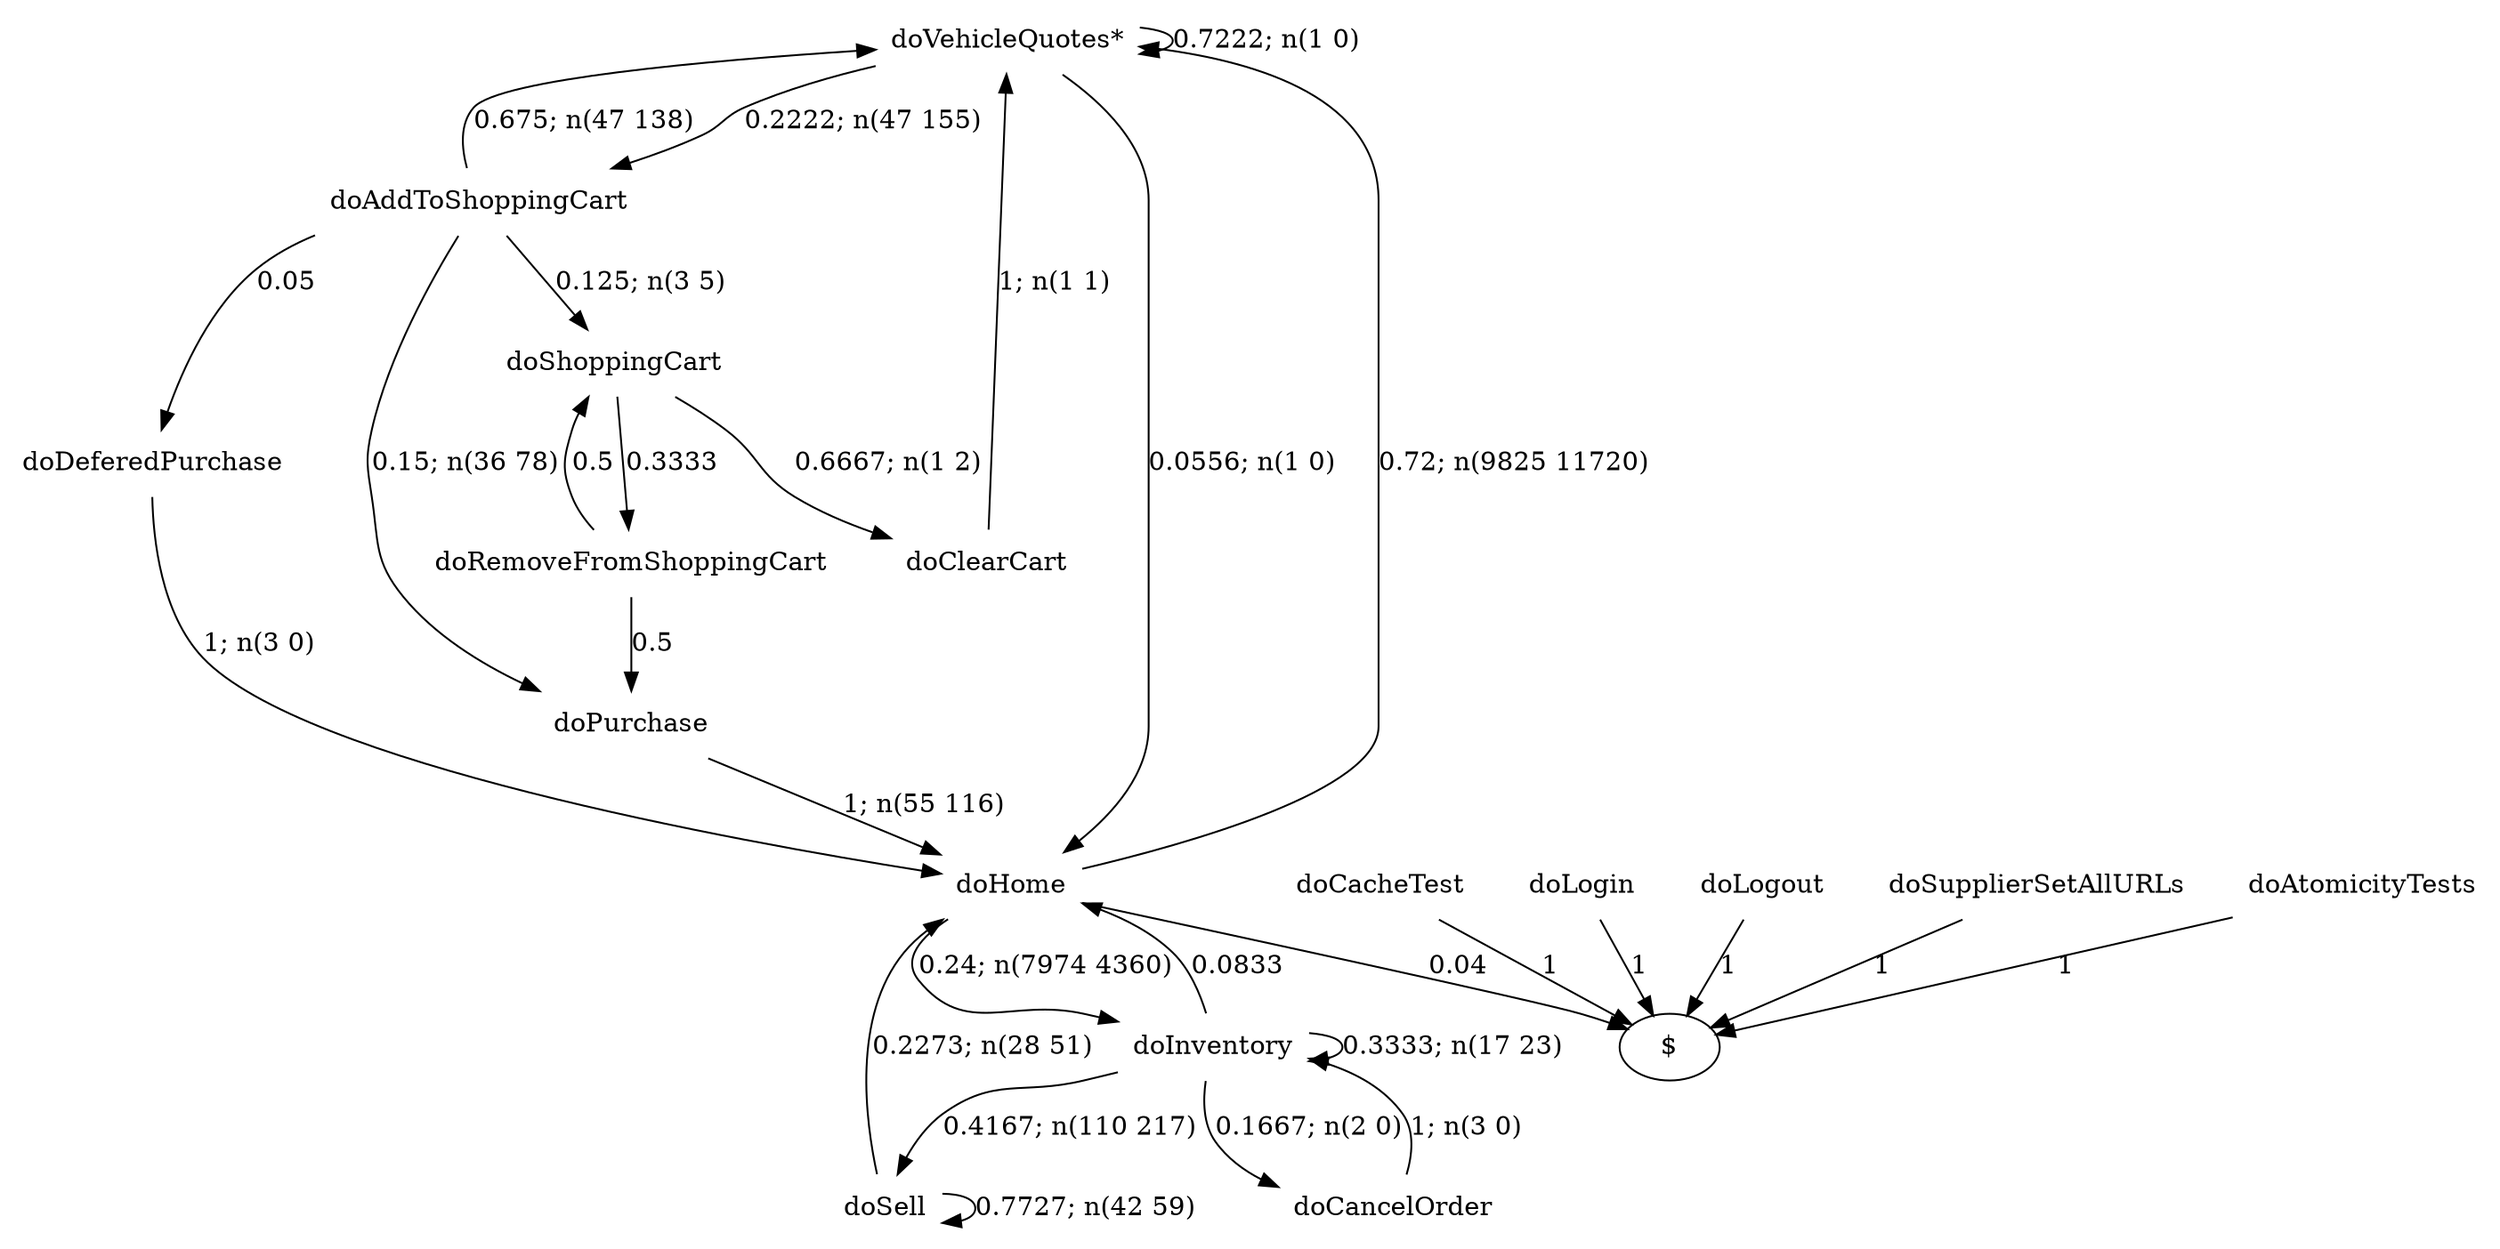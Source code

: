 digraph G {"doVehicleQuotes*" [label="doVehicleQuotes*",shape=none];"doSupplierSetAllURLs" [label="doSupplierSetAllURLs",shape=none];"doAtomicityTests" [label="doAtomicityTests",shape=none];"doCacheTest" [label="doCacheTest",shape=none];"doLogin" [label="doLogin",shape=none];"doAddToShoppingCart" [label="doAddToShoppingCart",shape=none];"doDeferedPurchase" [label="doDeferedPurchase",shape=none];"doHome" [label="doHome",shape=none];"doShoppingCart" [label="doShoppingCart",shape=none];"doClearCart" [label="doClearCart",shape=none];"doPurchase" [label="doPurchase",shape=none];"doInventory" [label="doInventory",shape=none];"doSell" [label="doSell",shape=none];"doLogout" [label="doLogout",shape=none];"doCancelOrder" [label="doCancelOrder",shape=none];"doRemoveFromShoppingCart" [label="doRemoveFromShoppingCart",shape=none];"doVehicleQuotes*"->"doVehicleQuotes*" [style=solid,label="0.7222; n(1 0)"];"doVehicleQuotes*"->"doAddToShoppingCart" [style=solid,label="0.2222; n(47 155)"];"doVehicleQuotes*"->"doHome" [style=solid,label="0.0556; n(1 0)"];"doSupplierSetAllURLs"->"$" [style=solid,label="1"];"doAtomicityTests"->"$" [style=solid,label="1"];"doCacheTest"->"$" [style=solid,label="1"];"doLogin"->"$" [style=solid,label="1"];"doAddToShoppingCart"->"doVehicleQuotes*" [style=solid,label="0.675; n(47 138)"];"doAddToShoppingCart"->"doDeferedPurchase" [style=solid,label="0.05"];"doAddToShoppingCart"->"doShoppingCart" [style=solid,label="0.125; n(3 5)"];"doAddToShoppingCart"->"doPurchase" [style=solid,label="0.15; n(36 78)"];"doDeferedPurchase"->"doHome" [style=solid,label="1; n(3 0)"];"doHome"->"doVehicleQuotes*" [style=solid,label="0.72; n(9825 11720)"];"doHome"->"doInventory" [style=solid,label="0.24; n(7974 4360)"];"doHome"->"$" [style=solid,label="0.04"];"doShoppingCart"->"doClearCart" [style=solid,label="0.6667; n(1 2)"];"doShoppingCart"->"doRemoveFromShoppingCart" [style=solid,label="0.3333"];"doClearCart"->"doVehicleQuotes*" [style=solid,label="1; n(1 1)"];"doPurchase"->"doHome" [style=solid,label="1; n(55 116)"];"doInventory"->"doHome" [style=solid,label="0.0833"];"doInventory"->"doInventory" [style=solid,label="0.3333; n(17 23)"];"doInventory"->"doSell" [style=solid,label="0.4167; n(110 217)"];"doInventory"->"doCancelOrder" [style=solid,label="0.1667; n(2 0)"];"doSell"->"doHome" [style=solid,label="0.2273; n(28 51)"];"doSell"->"doSell" [style=solid,label="0.7727; n(42 59)"];"doLogout"->"$" [style=solid,label="1"];"doCancelOrder"->"doInventory" [style=solid,label="1; n(3 0)"];"doRemoveFromShoppingCart"->"doShoppingCart" [style=solid,label="0.5"];"doRemoveFromShoppingCart"->"doPurchase" [style=solid,label="0.5"];}